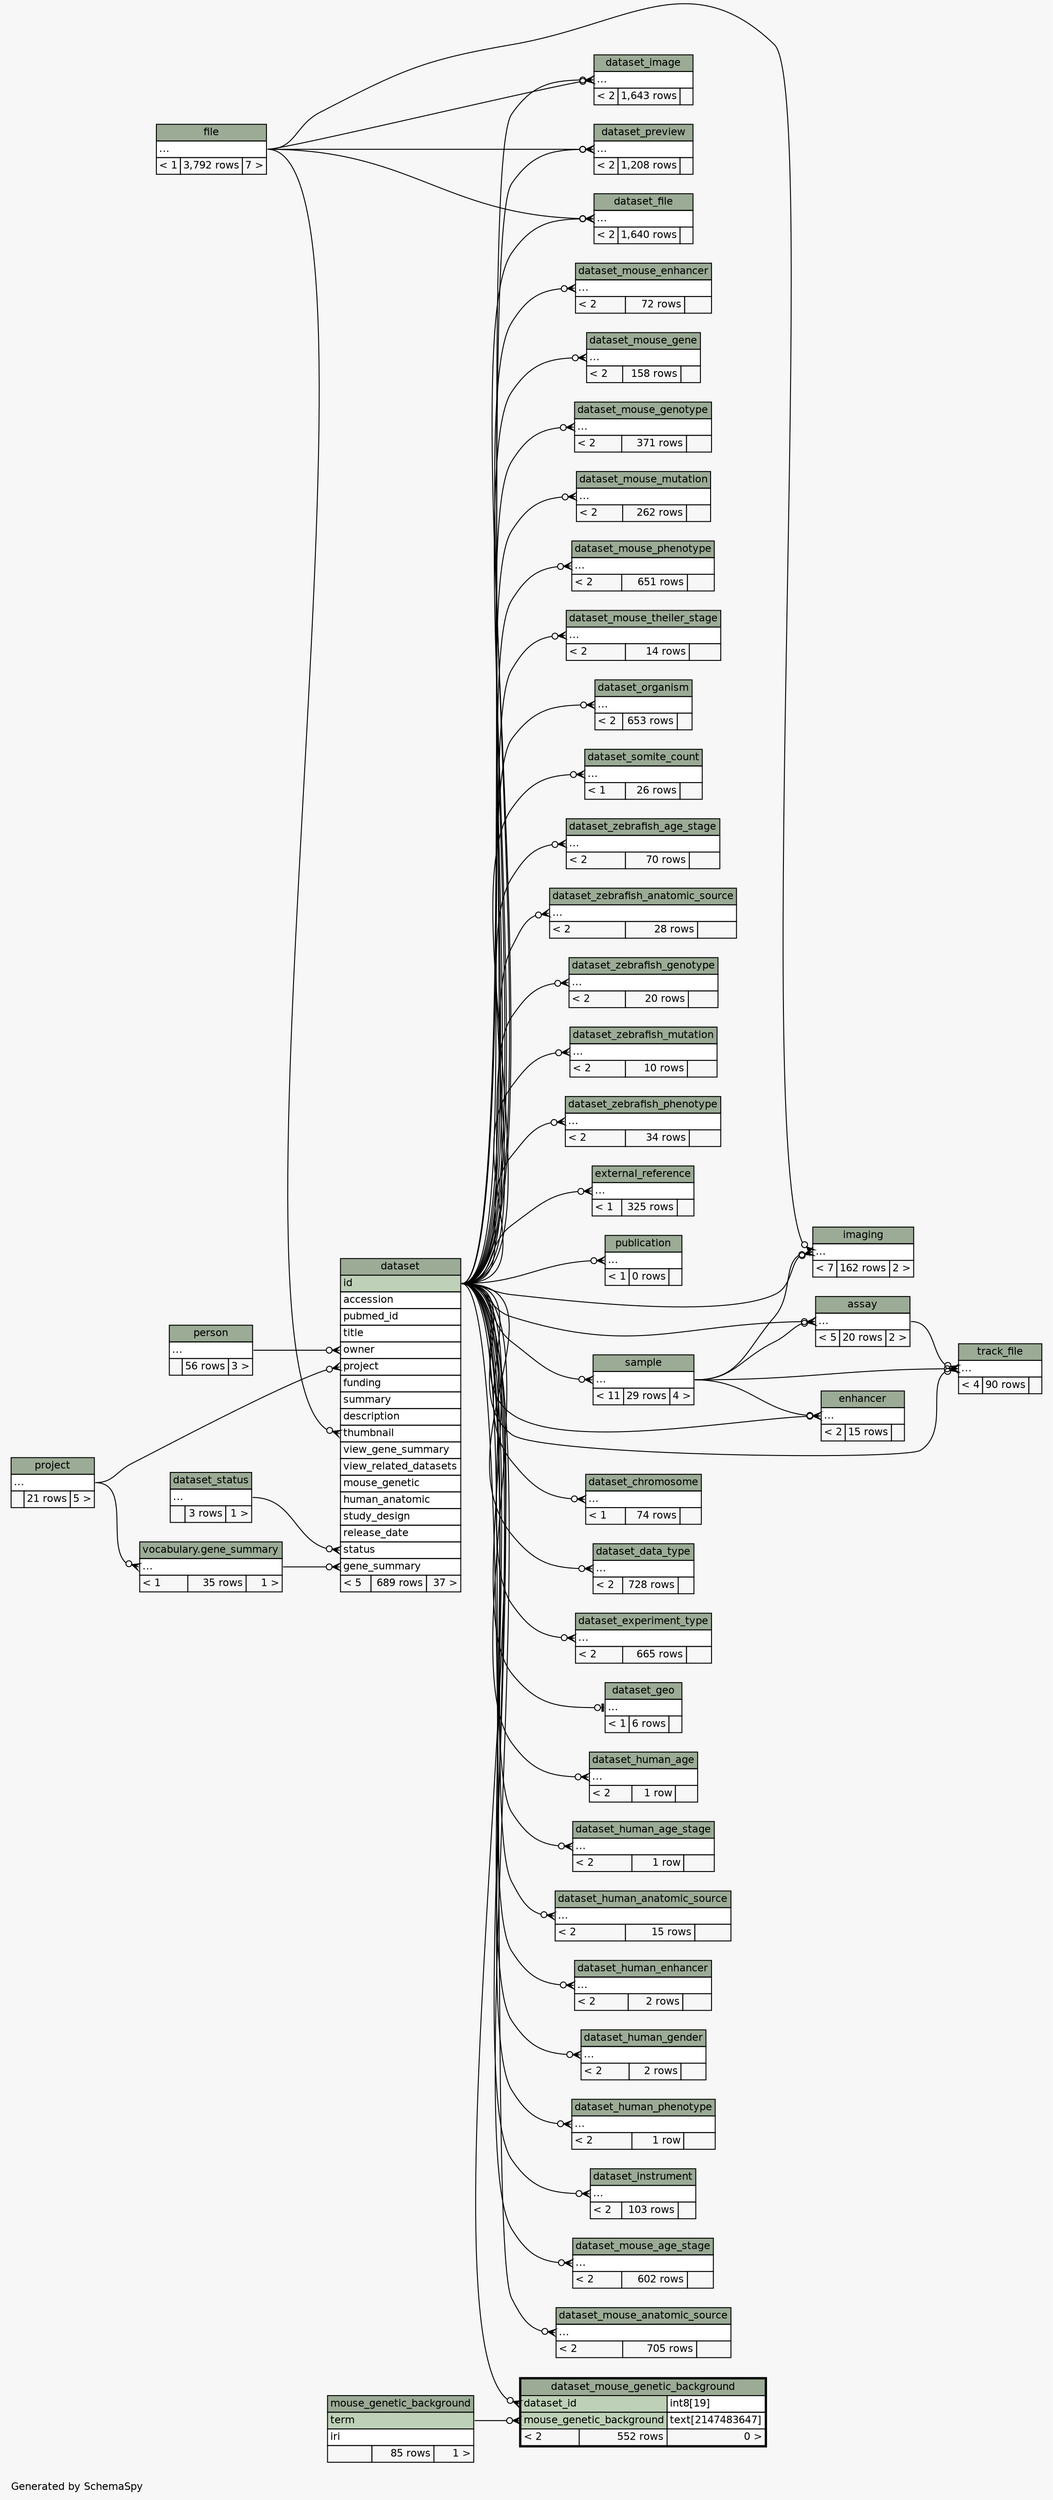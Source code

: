 // dot 2.38.0 on Linux 4.4.0-53-generic
// SchemaSpy rev 590
digraph "twoDegreesRelationshipsDiagram" {
  graph [
    rankdir="RL"
    bgcolor="#f7f7f7"
    label="\nGenerated by SchemaSpy"
    labeljust="l"
    nodesep="0.18"
    ranksep="0.46"
    fontname="Helvetica"
    fontsize="11"
  ];
  node [
    fontname="Helvetica"
    fontsize="11"
    shape="plaintext"
  ];
  edge [
    arrowsize="0.8"
  ];
  "assay":"elipses":w -> "dataset":"id":e [arrowhead=none dir=back arrowtail=crowodot];
  "assay":"elipses":w -> "sample":"elipses":e [arrowhead=none dir=back arrowtail=crowodot];
  "dataset":"gene_summary":w -> "vocabulary.gene_summary":"elipses":e [arrowhead=none dir=back arrowtail=crowodot];
  "dataset":"owner":w -> "person":"elipses":e [arrowhead=none dir=back arrowtail=crowodot];
  "dataset":"project":w -> "project":"elipses":e [arrowhead=none dir=back arrowtail=crowodot];
  "dataset":"status":w -> "dataset_status":"elipses":e [arrowhead=none dir=back arrowtail=crowodot];
  "dataset":"thumbnail":w -> "file":"elipses":e [arrowhead=none dir=back arrowtail=crowodot];
  "dataset_chromosome":"elipses":w -> "dataset":"id":e [arrowhead=none dir=back arrowtail=crowodot];
  "dataset_data_type":"elipses":w -> "dataset":"id":e [arrowhead=none dir=back arrowtail=crowodot];
  "dataset_experiment_type":"elipses":w -> "dataset":"id":e [arrowhead=none dir=back arrowtail=crowodot];
  "dataset_file":"elipses":w -> "dataset":"id":e [arrowhead=none dir=back arrowtail=crowodot];
  "dataset_file":"elipses":w -> "file":"elipses":e [arrowhead=none dir=back arrowtail=crowodot];
  "dataset_geo":"elipses":w -> "dataset":"id":e [arrowhead=none dir=back arrowtail=teeodot];
  "dataset_human_age":"elipses":w -> "dataset":"id":e [arrowhead=none dir=back arrowtail=crowodot];
  "dataset_human_age_stage":"elipses":w -> "dataset":"id":e [arrowhead=none dir=back arrowtail=crowodot];
  "dataset_human_anatomic_source":"elipses":w -> "dataset":"id":e [arrowhead=none dir=back arrowtail=crowodot];
  "dataset_human_enhancer":"elipses":w -> "dataset":"id":e [arrowhead=none dir=back arrowtail=crowodot];
  "dataset_human_gender":"elipses":w -> "dataset":"id":e [arrowhead=none dir=back arrowtail=crowodot];
  "dataset_human_phenotype":"elipses":w -> "dataset":"id":e [arrowhead=none dir=back arrowtail=crowodot];
  "dataset_image":"elipses":w -> "dataset":"id":e [arrowhead=none dir=back arrowtail=crowodot];
  "dataset_image":"elipses":w -> "file":"elipses":e [arrowhead=none dir=back arrowtail=crowodot];
  "dataset_instrument":"elipses":w -> "dataset":"id":e [arrowhead=none dir=back arrowtail=crowodot];
  "dataset_mouse_age_stage":"elipses":w -> "dataset":"id":e [arrowhead=none dir=back arrowtail=crowodot];
  "dataset_mouse_anatomic_source":"elipses":w -> "dataset":"id":e [arrowhead=none dir=back arrowtail=crowodot];
  "dataset_mouse_enhancer":"elipses":w -> "dataset":"id":e [arrowhead=none dir=back arrowtail=crowodot];
  "dataset_mouse_gene":"elipses":w -> "dataset":"id":e [arrowhead=none dir=back arrowtail=crowodot];
  "dataset_mouse_genetic_background":"dataset_id":w -> "dataset":"id":e [arrowhead=none dir=back arrowtail=crowodot];
  "dataset_mouse_genetic_background":"mouse_genetic_background":w -> "mouse_genetic_background":"term":e [arrowhead=none dir=back arrowtail=crowodot];
  "dataset_mouse_genotype":"elipses":w -> "dataset":"id":e [arrowhead=none dir=back arrowtail=crowodot];
  "dataset_mouse_mutation":"elipses":w -> "dataset":"id":e [arrowhead=none dir=back arrowtail=crowodot];
  "dataset_mouse_phenotype":"elipses":w -> "dataset":"id":e [arrowhead=none dir=back arrowtail=crowodot];
  "dataset_mouse_theiler_stage":"elipses":w -> "dataset":"id":e [arrowhead=none dir=back arrowtail=crowodot];
  "dataset_organism":"elipses":w -> "dataset":"id":e [arrowhead=none dir=back arrowtail=crowodot];
  "dataset_preview":"elipses":w -> "dataset":"id":e [arrowhead=none dir=back arrowtail=crowodot];
  "dataset_preview":"elipses":w -> "file":"elipses":e [arrowhead=none dir=back arrowtail=crowodot];
  "dataset_somite_count":"elipses":w -> "dataset":"id":e [arrowhead=none dir=back arrowtail=crowodot];
  "dataset_zebrafish_age_stage":"elipses":w -> "dataset":"id":e [arrowhead=none dir=back arrowtail=crowodot];
  "dataset_zebrafish_anatomic_source":"elipses":w -> "dataset":"id":e [arrowhead=none dir=back arrowtail=crowodot];
  "dataset_zebrafish_genotype":"elipses":w -> "dataset":"id":e [arrowhead=none dir=back arrowtail=crowodot];
  "dataset_zebrafish_mutation":"elipses":w -> "dataset":"id":e [arrowhead=none dir=back arrowtail=crowodot];
  "dataset_zebrafish_phenotype":"elipses":w -> "dataset":"id":e [arrowhead=none dir=back arrowtail=crowodot];
  "enhancer":"elipses":w -> "dataset":"id":e [arrowhead=none dir=back arrowtail=crowodot];
  "enhancer":"elipses":w -> "sample":"elipses":e [arrowhead=none dir=back arrowtail=crowodot];
  "external_reference":"elipses":w -> "dataset":"id":e [arrowhead=none dir=back arrowtail=crowodot];
  "vocabulary.gene_summary":"elipses":w -> "project":"elipses":e [arrowhead=none dir=back arrowtail=crowodot];
  "imaging":"elipses":w -> "dataset":"id":e [arrowhead=none dir=back arrowtail=crowodot];
  "imaging":"elipses":w -> "file":"elipses":e [arrowhead=none dir=back arrowtail=crowodot];
  "imaging":"elipses":w -> "sample":"elipses":e [arrowhead=none dir=back arrowtail=crowodot];
  "publication":"elipses":w -> "dataset":"id":e [arrowhead=none dir=back arrowtail=crowodot];
  "sample":"elipses":w -> "dataset":"id":e [arrowhead=none dir=back arrowtail=crowodot];
  "track_file":"elipses":w -> "assay":"elipses":e [arrowhead=none dir=back arrowtail=crowodot];
  "track_file":"elipses":w -> "dataset":"id":e [arrowhead=none dir=back arrowtail=crowodot];
  "track_file":"elipses":w -> "sample":"elipses":e [arrowhead=none dir=back arrowtail=crowodot];
  "assay" [
    label=<
    <TABLE BORDER="0" CELLBORDER="1" CELLSPACING="0" BGCOLOR="#ffffff">
      <TR><TD COLSPAN="3" BGCOLOR="#9bab96" ALIGN="CENTER">assay</TD></TR>
      <TR><TD PORT="elipses" COLSPAN="3" ALIGN="LEFT">...</TD></TR>
      <TR><TD ALIGN="LEFT" BGCOLOR="#f7f7f7">&lt; 5</TD><TD ALIGN="RIGHT" BGCOLOR="#f7f7f7">20 rows</TD><TD ALIGN="RIGHT" BGCOLOR="#f7f7f7">2 &gt;</TD></TR>
    </TABLE>>
    URL="assay.html"
    tooltip="assay"
  ];
  "dataset" [
    label=<
    <TABLE BORDER="0" CELLBORDER="1" CELLSPACING="0" BGCOLOR="#ffffff">
      <TR><TD COLSPAN="3" BGCOLOR="#9bab96" ALIGN="CENTER">dataset</TD></TR>
      <TR><TD PORT="id" COLSPAN="3" BGCOLOR="#bed1b8" ALIGN="LEFT">id</TD></TR>
      <TR><TD PORT="accession" COLSPAN="3" ALIGN="LEFT">accession</TD></TR>
      <TR><TD PORT="pubmed_id" COLSPAN="3" ALIGN="LEFT">pubmed_id</TD></TR>
      <TR><TD PORT="title" COLSPAN="3" ALIGN="LEFT">title</TD></TR>
      <TR><TD PORT="owner" COLSPAN="3" ALIGN="LEFT">owner</TD></TR>
      <TR><TD PORT="project" COLSPAN="3" ALIGN="LEFT">project</TD></TR>
      <TR><TD PORT="funding" COLSPAN="3" ALIGN="LEFT">funding</TD></TR>
      <TR><TD PORT="summary" COLSPAN="3" ALIGN="LEFT">summary</TD></TR>
      <TR><TD PORT="description" COLSPAN="3" ALIGN="LEFT">description</TD></TR>
      <TR><TD PORT="thumbnail" COLSPAN="3" ALIGN="LEFT">thumbnail</TD></TR>
      <TR><TD PORT="view_gene_summary" COLSPAN="3" ALIGN="LEFT">view_gene_summary</TD></TR>
      <TR><TD PORT="view_related_datasets" COLSPAN="3" ALIGN="LEFT">view_related_datasets</TD></TR>
      <TR><TD PORT="mouse_genetic" COLSPAN="3" ALIGN="LEFT">mouse_genetic</TD></TR>
      <TR><TD PORT="human_anatomic" COLSPAN="3" ALIGN="LEFT">human_anatomic</TD></TR>
      <TR><TD PORT="study_design" COLSPAN="3" ALIGN="LEFT">study_design</TD></TR>
      <TR><TD PORT="release_date" COLSPAN="3" ALIGN="LEFT">release_date</TD></TR>
      <TR><TD PORT="status" COLSPAN="3" ALIGN="LEFT">status</TD></TR>
      <TR><TD PORT="gene_summary" COLSPAN="3" ALIGN="LEFT">gene_summary</TD></TR>
      <TR><TD ALIGN="LEFT" BGCOLOR="#f7f7f7">&lt; 5</TD><TD ALIGN="RIGHT" BGCOLOR="#f7f7f7">689 rows</TD><TD ALIGN="RIGHT" BGCOLOR="#f7f7f7">37 &gt;</TD></TR>
    </TABLE>>
    URL="dataset.html"
    tooltip="dataset"
  ];
  "dataset_chromosome" [
    label=<
    <TABLE BORDER="0" CELLBORDER="1" CELLSPACING="0" BGCOLOR="#ffffff">
      <TR><TD COLSPAN="3" BGCOLOR="#9bab96" ALIGN="CENTER">dataset_chromosome</TD></TR>
      <TR><TD PORT="elipses" COLSPAN="3" ALIGN="LEFT">...</TD></TR>
      <TR><TD ALIGN="LEFT" BGCOLOR="#f7f7f7">&lt; 1</TD><TD ALIGN="RIGHT" BGCOLOR="#f7f7f7">74 rows</TD><TD ALIGN="RIGHT" BGCOLOR="#f7f7f7">  </TD></TR>
    </TABLE>>
    URL="dataset_chromosome.html"
    tooltip="dataset_chromosome"
  ];
  "dataset_data_type" [
    label=<
    <TABLE BORDER="0" CELLBORDER="1" CELLSPACING="0" BGCOLOR="#ffffff">
      <TR><TD COLSPAN="3" BGCOLOR="#9bab96" ALIGN="CENTER">dataset_data_type</TD></TR>
      <TR><TD PORT="elipses" COLSPAN="3" ALIGN="LEFT">...</TD></TR>
      <TR><TD ALIGN="LEFT" BGCOLOR="#f7f7f7">&lt; 2</TD><TD ALIGN="RIGHT" BGCOLOR="#f7f7f7">728 rows</TD><TD ALIGN="RIGHT" BGCOLOR="#f7f7f7">  </TD></TR>
    </TABLE>>
    URL="dataset_data_type.html"
    tooltip="dataset_data_type"
  ];
  "dataset_experiment_type" [
    label=<
    <TABLE BORDER="0" CELLBORDER="1" CELLSPACING="0" BGCOLOR="#ffffff">
      <TR><TD COLSPAN="3" BGCOLOR="#9bab96" ALIGN="CENTER">dataset_experiment_type</TD></TR>
      <TR><TD PORT="elipses" COLSPAN="3" ALIGN="LEFT">...</TD></TR>
      <TR><TD ALIGN="LEFT" BGCOLOR="#f7f7f7">&lt; 2</TD><TD ALIGN="RIGHT" BGCOLOR="#f7f7f7">665 rows</TD><TD ALIGN="RIGHT" BGCOLOR="#f7f7f7">  </TD></TR>
    </TABLE>>
    URL="dataset_experiment_type.html"
    tooltip="dataset_experiment_type"
  ];
  "dataset_file" [
    label=<
    <TABLE BORDER="0" CELLBORDER="1" CELLSPACING="0" BGCOLOR="#ffffff">
      <TR><TD COLSPAN="3" BGCOLOR="#9bab96" ALIGN="CENTER">dataset_file</TD></TR>
      <TR><TD PORT="elipses" COLSPAN="3" ALIGN="LEFT">...</TD></TR>
      <TR><TD ALIGN="LEFT" BGCOLOR="#f7f7f7">&lt; 2</TD><TD ALIGN="RIGHT" BGCOLOR="#f7f7f7">1,640 rows</TD><TD ALIGN="RIGHT" BGCOLOR="#f7f7f7">  </TD></TR>
    </TABLE>>
    URL="dataset_file.html"
    tooltip="dataset_file"
  ];
  "dataset_geo" [
    label=<
    <TABLE BORDER="0" CELLBORDER="1" CELLSPACING="0" BGCOLOR="#ffffff">
      <TR><TD COLSPAN="3" BGCOLOR="#9bab96" ALIGN="CENTER">dataset_geo</TD></TR>
      <TR><TD PORT="elipses" COLSPAN="3" ALIGN="LEFT">...</TD></TR>
      <TR><TD ALIGN="LEFT" BGCOLOR="#f7f7f7">&lt; 1</TD><TD ALIGN="RIGHT" BGCOLOR="#f7f7f7">6 rows</TD><TD ALIGN="RIGHT" BGCOLOR="#f7f7f7">  </TD></TR>
    </TABLE>>
    URL="dataset_geo.html"
    tooltip="dataset_geo"
  ];
  "dataset_human_age" [
    label=<
    <TABLE BORDER="0" CELLBORDER="1" CELLSPACING="0" BGCOLOR="#ffffff">
      <TR><TD COLSPAN="3" BGCOLOR="#9bab96" ALIGN="CENTER">dataset_human_age</TD></TR>
      <TR><TD PORT="elipses" COLSPAN="3" ALIGN="LEFT">...</TD></TR>
      <TR><TD ALIGN="LEFT" BGCOLOR="#f7f7f7">&lt; 2</TD><TD ALIGN="RIGHT" BGCOLOR="#f7f7f7">1 row</TD><TD ALIGN="RIGHT" BGCOLOR="#f7f7f7">  </TD></TR>
    </TABLE>>
    URL="dataset_human_age.html"
    tooltip="dataset_human_age"
  ];
  "dataset_human_age_stage" [
    label=<
    <TABLE BORDER="0" CELLBORDER="1" CELLSPACING="0" BGCOLOR="#ffffff">
      <TR><TD COLSPAN="3" BGCOLOR="#9bab96" ALIGN="CENTER">dataset_human_age_stage</TD></TR>
      <TR><TD PORT="elipses" COLSPAN="3" ALIGN="LEFT">...</TD></TR>
      <TR><TD ALIGN="LEFT" BGCOLOR="#f7f7f7">&lt; 2</TD><TD ALIGN="RIGHT" BGCOLOR="#f7f7f7">1 row</TD><TD ALIGN="RIGHT" BGCOLOR="#f7f7f7">  </TD></TR>
    </TABLE>>
    URL="dataset_human_age_stage.html"
    tooltip="dataset_human_age_stage"
  ];
  "dataset_human_anatomic_source" [
    label=<
    <TABLE BORDER="0" CELLBORDER="1" CELLSPACING="0" BGCOLOR="#ffffff">
      <TR><TD COLSPAN="3" BGCOLOR="#9bab96" ALIGN="CENTER">dataset_human_anatomic_source</TD></TR>
      <TR><TD PORT="elipses" COLSPAN="3" ALIGN="LEFT">...</TD></TR>
      <TR><TD ALIGN="LEFT" BGCOLOR="#f7f7f7">&lt; 2</TD><TD ALIGN="RIGHT" BGCOLOR="#f7f7f7">15 rows</TD><TD ALIGN="RIGHT" BGCOLOR="#f7f7f7">  </TD></TR>
    </TABLE>>
    URL="dataset_human_anatomic_source.html"
    tooltip="dataset_human_anatomic_source"
  ];
  "dataset_human_enhancer" [
    label=<
    <TABLE BORDER="0" CELLBORDER="1" CELLSPACING="0" BGCOLOR="#ffffff">
      <TR><TD COLSPAN="3" BGCOLOR="#9bab96" ALIGN="CENTER">dataset_human_enhancer</TD></TR>
      <TR><TD PORT="elipses" COLSPAN="3" ALIGN="LEFT">...</TD></TR>
      <TR><TD ALIGN="LEFT" BGCOLOR="#f7f7f7">&lt; 2</TD><TD ALIGN="RIGHT" BGCOLOR="#f7f7f7">2 rows</TD><TD ALIGN="RIGHT" BGCOLOR="#f7f7f7">  </TD></TR>
    </TABLE>>
    URL="dataset_human_enhancer.html"
    tooltip="dataset_human_enhancer"
  ];
  "dataset_human_gender" [
    label=<
    <TABLE BORDER="0" CELLBORDER="1" CELLSPACING="0" BGCOLOR="#ffffff">
      <TR><TD COLSPAN="3" BGCOLOR="#9bab96" ALIGN="CENTER">dataset_human_gender</TD></TR>
      <TR><TD PORT="elipses" COLSPAN="3" ALIGN="LEFT">...</TD></TR>
      <TR><TD ALIGN="LEFT" BGCOLOR="#f7f7f7">&lt; 2</TD><TD ALIGN="RIGHT" BGCOLOR="#f7f7f7">2 rows</TD><TD ALIGN="RIGHT" BGCOLOR="#f7f7f7">  </TD></TR>
    </TABLE>>
    URL="dataset_human_gender.html"
    tooltip="dataset_human_gender"
  ];
  "dataset_human_phenotype" [
    label=<
    <TABLE BORDER="0" CELLBORDER="1" CELLSPACING="0" BGCOLOR="#ffffff">
      <TR><TD COLSPAN="3" BGCOLOR="#9bab96" ALIGN="CENTER">dataset_human_phenotype</TD></TR>
      <TR><TD PORT="elipses" COLSPAN="3" ALIGN="LEFT">...</TD></TR>
      <TR><TD ALIGN="LEFT" BGCOLOR="#f7f7f7">&lt; 2</TD><TD ALIGN="RIGHT" BGCOLOR="#f7f7f7">1 row</TD><TD ALIGN="RIGHT" BGCOLOR="#f7f7f7">  </TD></TR>
    </TABLE>>
    URL="dataset_human_phenotype.html"
    tooltip="dataset_human_phenotype"
  ];
  "dataset_image" [
    label=<
    <TABLE BORDER="0" CELLBORDER="1" CELLSPACING="0" BGCOLOR="#ffffff">
      <TR><TD COLSPAN="3" BGCOLOR="#9bab96" ALIGN="CENTER">dataset_image</TD></TR>
      <TR><TD PORT="elipses" COLSPAN="3" ALIGN="LEFT">...</TD></TR>
      <TR><TD ALIGN="LEFT" BGCOLOR="#f7f7f7">&lt; 2</TD><TD ALIGN="RIGHT" BGCOLOR="#f7f7f7">1,643 rows</TD><TD ALIGN="RIGHT" BGCOLOR="#f7f7f7">  </TD></TR>
    </TABLE>>
    URL="dataset_image.html"
    tooltip="dataset_image"
  ];
  "dataset_instrument" [
    label=<
    <TABLE BORDER="0" CELLBORDER="1" CELLSPACING="0" BGCOLOR="#ffffff">
      <TR><TD COLSPAN="3" BGCOLOR="#9bab96" ALIGN="CENTER">dataset_instrument</TD></TR>
      <TR><TD PORT="elipses" COLSPAN="3" ALIGN="LEFT">...</TD></TR>
      <TR><TD ALIGN="LEFT" BGCOLOR="#f7f7f7">&lt; 2</TD><TD ALIGN="RIGHT" BGCOLOR="#f7f7f7">103 rows</TD><TD ALIGN="RIGHT" BGCOLOR="#f7f7f7">  </TD></TR>
    </TABLE>>
    URL="dataset_instrument.html"
    tooltip="dataset_instrument"
  ];
  "dataset_mouse_age_stage" [
    label=<
    <TABLE BORDER="0" CELLBORDER="1" CELLSPACING="0" BGCOLOR="#ffffff">
      <TR><TD COLSPAN="3" BGCOLOR="#9bab96" ALIGN="CENTER">dataset_mouse_age_stage</TD></TR>
      <TR><TD PORT="elipses" COLSPAN="3" ALIGN="LEFT">...</TD></TR>
      <TR><TD ALIGN="LEFT" BGCOLOR="#f7f7f7">&lt; 2</TD><TD ALIGN="RIGHT" BGCOLOR="#f7f7f7">602 rows</TD><TD ALIGN="RIGHT" BGCOLOR="#f7f7f7">  </TD></TR>
    </TABLE>>
    URL="dataset_mouse_age_stage.html"
    tooltip="dataset_mouse_age_stage"
  ];
  "dataset_mouse_anatomic_source" [
    label=<
    <TABLE BORDER="0" CELLBORDER="1" CELLSPACING="0" BGCOLOR="#ffffff">
      <TR><TD COLSPAN="3" BGCOLOR="#9bab96" ALIGN="CENTER">dataset_mouse_anatomic_source</TD></TR>
      <TR><TD PORT="elipses" COLSPAN="3" ALIGN="LEFT">...</TD></TR>
      <TR><TD ALIGN="LEFT" BGCOLOR="#f7f7f7">&lt; 2</TD><TD ALIGN="RIGHT" BGCOLOR="#f7f7f7">705 rows</TD><TD ALIGN="RIGHT" BGCOLOR="#f7f7f7">  </TD></TR>
    </TABLE>>
    URL="dataset_mouse_anatomic_source.html"
    tooltip="dataset_mouse_anatomic_source"
  ];
  "dataset_mouse_enhancer" [
    label=<
    <TABLE BORDER="0" CELLBORDER="1" CELLSPACING="0" BGCOLOR="#ffffff">
      <TR><TD COLSPAN="3" BGCOLOR="#9bab96" ALIGN="CENTER">dataset_mouse_enhancer</TD></TR>
      <TR><TD PORT="elipses" COLSPAN="3" ALIGN="LEFT">...</TD></TR>
      <TR><TD ALIGN="LEFT" BGCOLOR="#f7f7f7">&lt; 2</TD><TD ALIGN="RIGHT" BGCOLOR="#f7f7f7">72 rows</TD><TD ALIGN="RIGHT" BGCOLOR="#f7f7f7">  </TD></TR>
    </TABLE>>
    URL="dataset_mouse_enhancer.html"
    tooltip="dataset_mouse_enhancer"
  ];
  "dataset_mouse_gene" [
    label=<
    <TABLE BORDER="0" CELLBORDER="1" CELLSPACING="0" BGCOLOR="#ffffff">
      <TR><TD COLSPAN="3" BGCOLOR="#9bab96" ALIGN="CENTER">dataset_mouse_gene</TD></TR>
      <TR><TD PORT="elipses" COLSPAN="3" ALIGN="LEFT">...</TD></TR>
      <TR><TD ALIGN="LEFT" BGCOLOR="#f7f7f7">&lt; 2</TD><TD ALIGN="RIGHT" BGCOLOR="#f7f7f7">158 rows</TD><TD ALIGN="RIGHT" BGCOLOR="#f7f7f7">  </TD></TR>
    </TABLE>>
    URL="dataset_mouse_gene.html"
    tooltip="dataset_mouse_gene"
  ];
  "dataset_mouse_genetic_background" [
    label=<
    <TABLE BORDER="2" CELLBORDER="1" CELLSPACING="0" BGCOLOR="#ffffff">
      <TR><TD COLSPAN="3" BGCOLOR="#9bab96" ALIGN="CENTER">dataset_mouse_genetic_background</TD></TR>
      <TR><TD PORT="dataset_id" COLSPAN="2" BGCOLOR="#bed1b8" ALIGN="LEFT">dataset_id</TD><TD PORT="dataset_id.type" ALIGN="LEFT">int8[19]</TD></TR>
      <TR><TD PORT="mouse_genetic_background" COLSPAN="2" BGCOLOR="#bed1b8" ALIGN="LEFT">mouse_genetic_background</TD><TD PORT="mouse_genetic_background.type" ALIGN="LEFT">text[2147483647]</TD></TR>
      <TR><TD ALIGN="LEFT" BGCOLOR="#f7f7f7">&lt; 2</TD><TD ALIGN="RIGHT" BGCOLOR="#f7f7f7">552 rows</TD><TD ALIGN="RIGHT" BGCOLOR="#f7f7f7">0 &gt;</TD></TR>
    </TABLE>>
    URL="dataset_mouse_genetic_background.html"
    tooltip="dataset_mouse_genetic_background"
  ];
  "dataset_mouse_genotype" [
    label=<
    <TABLE BORDER="0" CELLBORDER="1" CELLSPACING="0" BGCOLOR="#ffffff">
      <TR><TD COLSPAN="3" BGCOLOR="#9bab96" ALIGN="CENTER">dataset_mouse_genotype</TD></TR>
      <TR><TD PORT="elipses" COLSPAN="3" ALIGN="LEFT">...</TD></TR>
      <TR><TD ALIGN="LEFT" BGCOLOR="#f7f7f7">&lt; 2</TD><TD ALIGN="RIGHT" BGCOLOR="#f7f7f7">371 rows</TD><TD ALIGN="RIGHT" BGCOLOR="#f7f7f7">  </TD></TR>
    </TABLE>>
    URL="dataset_mouse_genotype.html"
    tooltip="dataset_mouse_genotype"
  ];
  "dataset_mouse_mutation" [
    label=<
    <TABLE BORDER="0" CELLBORDER="1" CELLSPACING="0" BGCOLOR="#ffffff">
      <TR><TD COLSPAN="3" BGCOLOR="#9bab96" ALIGN="CENTER">dataset_mouse_mutation</TD></TR>
      <TR><TD PORT="elipses" COLSPAN="3" ALIGN="LEFT">...</TD></TR>
      <TR><TD ALIGN="LEFT" BGCOLOR="#f7f7f7">&lt; 2</TD><TD ALIGN="RIGHT" BGCOLOR="#f7f7f7">262 rows</TD><TD ALIGN="RIGHT" BGCOLOR="#f7f7f7">  </TD></TR>
    </TABLE>>
    URL="dataset_mouse_mutation.html"
    tooltip="dataset_mouse_mutation"
  ];
  "dataset_mouse_phenotype" [
    label=<
    <TABLE BORDER="0" CELLBORDER="1" CELLSPACING="0" BGCOLOR="#ffffff">
      <TR><TD COLSPAN="3" BGCOLOR="#9bab96" ALIGN="CENTER">dataset_mouse_phenotype</TD></TR>
      <TR><TD PORT="elipses" COLSPAN="3" ALIGN="LEFT">...</TD></TR>
      <TR><TD ALIGN="LEFT" BGCOLOR="#f7f7f7">&lt; 2</TD><TD ALIGN="RIGHT" BGCOLOR="#f7f7f7">651 rows</TD><TD ALIGN="RIGHT" BGCOLOR="#f7f7f7">  </TD></TR>
    </TABLE>>
    URL="dataset_mouse_phenotype.html"
    tooltip="dataset_mouse_phenotype"
  ];
  "dataset_mouse_theiler_stage" [
    label=<
    <TABLE BORDER="0" CELLBORDER="1" CELLSPACING="0" BGCOLOR="#ffffff">
      <TR><TD COLSPAN="3" BGCOLOR="#9bab96" ALIGN="CENTER">dataset_mouse_theiler_stage</TD></TR>
      <TR><TD PORT="elipses" COLSPAN="3" ALIGN="LEFT">...</TD></TR>
      <TR><TD ALIGN="LEFT" BGCOLOR="#f7f7f7">&lt; 2</TD><TD ALIGN="RIGHT" BGCOLOR="#f7f7f7">14 rows</TD><TD ALIGN="RIGHT" BGCOLOR="#f7f7f7">  </TD></TR>
    </TABLE>>
    URL="dataset_mouse_theiler_stage.html"
    tooltip="dataset_mouse_theiler_stage"
  ];
  "dataset_organism" [
    label=<
    <TABLE BORDER="0" CELLBORDER="1" CELLSPACING="0" BGCOLOR="#ffffff">
      <TR><TD COLSPAN="3" BGCOLOR="#9bab96" ALIGN="CENTER">dataset_organism</TD></TR>
      <TR><TD PORT="elipses" COLSPAN="3" ALIGN="LEFT">...</TD></TR>
      <TR><TD ALIGN="LEFT" BGCOLOR="#f7f7f7">&lt; 2</TD><TD ALIGN="RIGHT" BGCOLOR="#f7f7f7">653 rows</TD><TD ALIGN="RIGHT" BGCOLOR="#f7f7f7">  </TD></TR>
    </TABLE>>
    URL="dataset_organism.html"
    tooltip="dataset_organism"
  ];
  "dataset_preview" [
    label=<
    <TABLE BORDER="0" CELLBORDER="1" CELLSPACING="0" BGCOLOR="#ffffff">
      <TR><TD COLSPAN="3" BGCOLOR="#9bab96" ALIGN="CENTER">dataset_preview</TD></TR>
      <TR><TD PORT="elipses" COLSPAN="3" ALIGN="LEFT">...</TD></TR>
      <TR><TD ALIGN="LEFT" BGCOLOR="#f7f7f7">&lt; 2</TD><TD ALIGN="RIGHT" BGCOLOR="#f7f7f7">1,208 rows</TD><TD ALIGN="RIGHT" BGCOLOR="#f7f7f7">  </TD></TR>
    </TABLE>>
    URL="dataset_preview.html"
    tooltip="dataset_preview"
  ];
  "dataset_somite_count" [
    label=<
    <TABLE BORDER="0" CELLBORDER="1" CELLSPACING="0" BGCOLOR="#ffffff">
      <TR><TD COLSPAN="3" BGCOLOR="#9bab96" ALIGN="CENTER">dataset_somite_count</TD></TR>
      <TR><TD PORT="elipses" COLSPAN="3" ALIGN="LEFT">...</TD></TR>
      <TR><TD ALIGN="LEFT" BGCOLOR="#f7f7f7">&lt; 1</TD><TD ALIGN="RIGHT" BGCOLOR="#f7f7f7">26 rows</TD><TD ALIGN="RIGHT" BGCOLOR="#f7f7f7">  </TD></TR>
    </TABLE>>
    URL="dataset_somite_count.html"
    tooltip="dataset_somite_count"
  ];
  "dataset_status" [
    label=<
    <TABLE BORDER="0" CELLBORDER="1" CELLSPACING="0" BGCOLOR="#ffffff">
      <TR><TD COLSPAN="3" BGCOLOR="#9bab96" ALIGN="CENTER">dataset_status</TD></TR>
      <TR><TD PORT="elipses" COLSPAN="3" ALIGN="LEFT">...</TD></TR>
      <TR><TD ALIGN="LEFT" BGCOLOR="#f7f7f7">  </TD><TD ALIGN="RIGHT" BGCOLOR="#f7f7f7">3 rows</TD><TD ALIGN="RIGHT" BGCOLOR="#f7f7f7">1 &gt;</TD></TR>
    </TABLE>>
    URL="dataset_status.html"
    tooltip="dataset_status"
  ];
  "dataset_zebrafish_age_stage" [
    label=<
    <TABLE BORDER="0" CELLBORDER="1" CELLSPACING="0" BGCOLOR="#ffffff">
      <TR><TD COLSPAN="3" BGCOLOR="#9bab96" ALIGN="CENTER">dataset_zebrafish_age_stage</TD></TR>
      <TR><TD PORT="elipses" COLSPAN="3" ALIGN="LEFT">...</TD></TR>
      <TR><TD ALIGN="LEFT" BGCOLOR="#f7f7f7">&lt; 2</TD><TD ALIGN="RIGHT" BGCOLOR="#f7f7f7">70 rows</TD><TD ALIGN="RIGHT" BGCOLOR="#f7f7f7">  </TD></TR>
    </TABLE>>
    URL="dataset_zebrafish_age_stage.html"
    tooltip="dataset_zebrafish_age_stage"
  ];
  "dataset_zebrafish_anatomic_source" [
    label=<
    <TABLE BORDER="0" CELLBORDER="1" CELLSPACING="0" BGCOLOR="#ffffff">
      <TR><TD COLSPAN="3" BGCOLOR="#9bab96" ALIGN="CENTER">dataset_zebrafish_anatomic_source</TD></TR>
      <TR><TD PORT="elipses" COLSPAN="3" ALIGN="LEFT">...</TD></TR>
      <TR><TD ALIGN="LEFT" BGCOLOR="#f7f7f7">&lt; 2</TD><TD ALIGN="RIGHT" BGCOLOR="#f7f7f7">28 rows</TD><TD ALIGN="RIGHT" BGCOLOR="#f7f7f7">  </TD></TR>
    </TABLE>>
    URL="dataset_zebrafish_anatomic_source.html"
    tooltip="dataset_zebrafish_anatomic_source"
  ];
  "dataset_zebrafish_genotype" [
    label=<
    <TABLE BORDER="0" CELLBORDER="1" CELLSPACING="0" BGCOLOR="#ffffff">
      <TR><TD COLSPAN="3" BGCOLOR="#9bab96" ALIGN="CENTER">dataset_zebrafish_genotype</TD></TR>
      <TR><TD PORT="elipses" COLSPAN="3" ALIGN="LEFT">...</TD></TR>
      <TR><TD ALIGN="LEFT" BGCOLOR="#f7f7f7">&lt; 2</TD><TD ALIGN="RIGHT" BGCOLOR="#f7f7f7">20 rows</TD><TD ALIGN="RIGHT" BGCOLOR="#f7f7f7">  </TD></TR>
    </TABLE>>
    URL="dataset_zebrafish_genotype.html"
    tooltip="dataset_zebrafish_genotype"
  ];
  "dataset_zebrafish_mutation" [
    label=<
    <TABLE BORDER="0" CELLBORDER="1" CELLSPACING="0" BGCOLOR="#ffffff">
      <TR><TD COLSPAN="3" BGCOLOR="#9bab96" ALIGN="CENTER">dataset_zebrafish_mutation</TD></TR>
      <TR><TD PORT="elipses" COLSPAN="3" ALIGN="LEFT">...</TD></TR>
      <TR><TD ALIGN="LEFT" BGCOLOR="#f7f7f7">&lt; 2</TD><TD ALIGN="RIGHT" BGCOLOR="#f7f7f7">10 rows</TD><TD ALIGN="RIGHT" BGCOLOR="#f7f7f7">  </TD></TR>
    </TABLE>>
    URL="dataset_zebrafish_mutation.html"
    tooltip="dataset_zebrafish_mutation"
  ];
  "dataset_zebrafish_phenotype" [
    label=<
    <TABLE BORDER="0" CELLBORDER="1" CELLSPACING="0" BGCOLOR="#ffffff">
      <TR><TD COLSPAN="3" BGCOLOR="#9bab96" ALIGN="CENTER">dataset_zebrafish_phenotype</TD></TR>
      <TR><TD PORT="elipses" COLSPAN="3" ALIGN="LEFT">...</TD></TR>
      <TR><TD ALIGN="LEFT" BGCOLOR="#f7f7f7">&lt; 2</TD><TD ALIGN="RIGHT" BGCOLOR="#f7f7f7">34 rows</TD><TD ALIGN="RIGHT" BGCOLOR="#f7f7f7">  </TD></TR>
    </TABLE>>
    URL="dataset_zebrafish_phenotype.html"
    tooltip="dataset_zebrafish_phenotype"
  ];
  "enhancer" [
    label=<
    <TABLE BORDER="0" CELLBORDER="1" CELLSPACING="0" BGCOLOR="#ffffff">
      <TR><TD COLSPAN="3" BGCOLOR="#9bab96" ALIGN="CENTER">enhancer</TD></TR>
      <TR><TD PORT="elipses" COLSPAN="3" ALIGN="LEFT">...</TD></TR>
      <TR><TD ALIGN="LEFT" BGCOLOR="#f7f7f7">&lt; 2</TD><TD ALIGN="RIGHT" BGCOLOR="#f7f7f7">15 rows</TD><TD ALIGN="RIGHT" BGCOLOR="#f7f7f7">  </TD></TR>
    </TABLE>>
    URL="enhancer.html"
    tooltip="enhancer"
  ];
  "external_reference" [
    label=<
    <TABLE BORDER="0" CELLBORDER="1" CELLSPACING="0" BGCOLOR="#ffffff">
      <TR><TD COLSPAN="3" BGCOLOR="#9bab96" ALIGN="CENTER">external_reference</TD></TR>
      <TR><TD PORT="elipses" COLSPAN="3" ALIGN="LEFT">...</TD></TR>
      <TR><TD ALIGN="LEFT" BGCOLOR="#f7f7f7">&lt; 1</TD><TD ALIGN="RIGHT" BGCOLOR="#f7f7f7">325 rows</TD><TD ALIGN="RIGHT" BGCOLOR="#f7f7f7">  </TD></TR>
    </TABLE>>
    URL="external_reference.html"
    tooltip="external_reference"
  ];
  "file" [
    label=<
    <TABLE BORDER="0" CELLBORDER="1" CELLSPACING="0" BGCOLOR="#ffffff">
      <TR><TD COLSPAN="3" BGCOLOR="#9bab96" ALIGN="CENTER">file</TD></TR>
      <TR><TD PORT="elipses" COLSPAN="3" ALIGN="LEFT">...</TD></TR>
      <TR><TD ALIGN="LEFT" BGCOLOR="#f7f7f7">&lt; 1</TD><TD ALIGN="RIGHT" BGCOLOR="#f7f7f7">3,792 rows</TD><TD ALIGN="RIGHT" BGCOLOR="#f7f7f7">7 &gt;</TD></TR>
    </TABLE>>
    URL="file.html"
    tooltip="file"
  ];
  "vocabulary.gene_summary" [
    label=<
    <TABLE BORDER="0" CELLBORDER="1" CELLSPACING="0" BGCOLOR="#ffffff">
      <TR><TD COLSPAN="3" BGCOLOR="#9bab96" ALIGN="CENTER">vocabulary.gene_summary</TD></TR>
      <TR><TD PORT="elipses" COLSPAN="3" ALIGN="LEFT">...</TD></TR>
      <TR><TD ALIGN="LEFT" BGCOLOR="#f7f7f7">&lt; 1</TD><TD ALIGN="RIGHT" BGCOLOR="#f7f7f7">35 rows</TD><TD ALIGN="RIGHT" BGCOLOR="#f7f7f7">1 &gt;</TD></TR>
    </TABLE>>
    tooltip="vocabulary.gene_summary"
  ];
  "imaging" [
    label=<
    <TABLE BORDER="0" CELLBORDER="1" CELLSPACING="0" BGCOLOR="#ffffff">
      <TR><TD COLSPAN="3" BGCOLOR="#9bab96" ALIGN="CENTER">imaging</TD></TR>
      <TR><TD PORT="elipses" COLSPAN="3" ALIGN="LEFT">...</TD></TR>
      <TR><TD ALIGN="LEFT" BGCOLOR="#f7f7f7">&lt; 7</TD><TD ALIGN="RIGHT" BGCOLOR="#f7f7f7">162 rows</TD><TD ALIGN="RIGHT" BGCOLOR="#f7f7f7">2 &gt;</TD></TR>
    </TABLE>>
    URL="imaging.html"
    tooltip="imaging"
  ];
  "mouse_genetic_background" [
    label=<
    <TABLE BORDER="0" CELLBORDER="1" CELLSPACING="0" BGCOLOR="#ffffff">
      <TR><TD COLSPAN="3" BGCOLOR="#9bab96" ALIGN="CENTER">mouse_genetic_background</TD></TR>
      <TR><TD PORT="term" COLSPAN="3" BGCOLOR="#bed1b8" ALIGN="LEFT">term</TD></TR>
      <TR><TD PORT="iri" COLSPAN="3" ALIGN="LEFT">iri</TD></TR>
      <TR><TD ALIGN="LEFT" BGCOLOR="#f7f7f7">  </TD><TD ALIGN="RIGHT" BGCOLOR="#f7f7f7">85 rows</TD><TD ALIGN="RIGHT" BGCOLOR="#f7f7f7">1 &gt;</TD></TR>
    </TABLE>>
    URL="mouse_genetic_background.html"
    tooltip="mouse_genetic_background"
  ];
  "person" [
    label=<
    <TABLE BORDER="0" CELLBORDER="1" CELLSPACING="0" BGCOLOR="#ffffff">
      <TR><TD COLSPAN="3" BGCOLOR="#9bab96" ALIGN="CENTER">person</TD></TR>
      <TR><TD PORT="elipses" COLSPAN="3" ALIGN="LEFT">...</TD></TR>
      <TR><TD ALIGN="LEFT" BGCOLOR="#f7f7f7">  </TD><TD ALIGN="RIGHT" BGCOLOR="#f7f7f7">56 rows</TD><TD ALIGN="RIGHT" BGCOLOR="#f7f7f7">3 &gt;</TD></TR>
    </TABLE>>
    URL="person.html"
    tooltip="person"
  ];
  "project" [
    label=<
    <TABLE BORDER="0" CELLBORDER="1" CELLSPACING="0" BGCOLOR="#ffffff">
      <TR><TD COLSPAN="3" BGCOLOR="#9bab96" ALIGN="CENTER">project</TD></TR>
      <TR><TD PORT="elipses" COLSPAN="3" ALIGN="LEFT">...</TD></TR>
      <TR><TD ALIGN="LEFT" BGCOLOR="#f7f7f7">  </TD><TD ALIGN="RIGHT" BGCOLOR="#f7f7f7">21 rows</TD><TD ALIGN="RIGHT" BGCOLOR="#f7f7f7">5 &gt;</TD></TR>
    </TABLE>>
    URL="project.html"
    tooltip="project"
  ];
  "publication" [
    label=<
    <TABLE BORDER="0" CELLBORDER="1" CELLSPACING="0" BGCOLOR="#ffffff">
      <TR><TD COLSPAN="3" BGCOLOR="#9bab96" ALIGN="CENTER">publication</TD></TR>
      <TR><TD PORT="elipses" COLSPAN="3" ALIGN="LEFT">...</TD></TR>
      <TR><TD ALIGN="LEFT" BGCOLOR="#f7f7f7">&lt; 1</TD><TD ALIGN="RIGHT" BGCOLOR="#f7f7f7">0 rows</TD><TD ALIGN="RIGHT" BGCOLOR="#f7f7f7">  </TD></TR>
    </TABLE>>
    URL="publication.html"
    tooltip="publication"
  ];
  "sample" [
    label=<
    <TABLE BORDER="0" CELLBORDER="1" CELLSPACING="0" BGCOLOR="#ffffff">
      <TR><TD COLSPAN="3" BGCOLOR="#9bab96" ALIGN="CENTER">sample</TD></TR>
      <TR><TD PORT="elipses" COLSPAN="3" ALIGN="LEFT">...</TD></TR>
      <TR><TD ALIGN="LEFT" BGCOLOR="#f7f7f7">&lt; 11</TD><TD ALIGN="RIGHT" BGCOLOR="#f7f7f7">29 rows</TD><TD ALIGN="RIGHT" BGCOLOR="#f7f7f7">4 &gt;</TD></TR>
    </TABLE>>
    URL="sample.html"
    tooltip="sample"
  ];
  "track_file" [
    label=<
    <TABLE BORDER="0" CELLBORDER="1" CELLSPACING="0" BGCOLOR="#ffffff">
      <TR><TD COLSPAN="3" BGCOLOR="#9bab96" ALIGN="CENTER">track_file</TD></TR>
      <TR><TD PORT="elipses" COLSPAN="3" ALIGN="LEFT">...</TD></TR>
      <TR><TD ALIGN="LEFT" BGCOLOR="#f7f7f7">&lt; 4</TD><TD ALIGN="RIGHT" BGCOLOR="#f7f7f7">90 rows</TD><TD ALIGN="RIGHT" BGCOLOR="#f7f7f7">  </TD></TR>
    </TABLE>>
    URL="track_file.html"
    tooltip="track_file"
  ];
}
